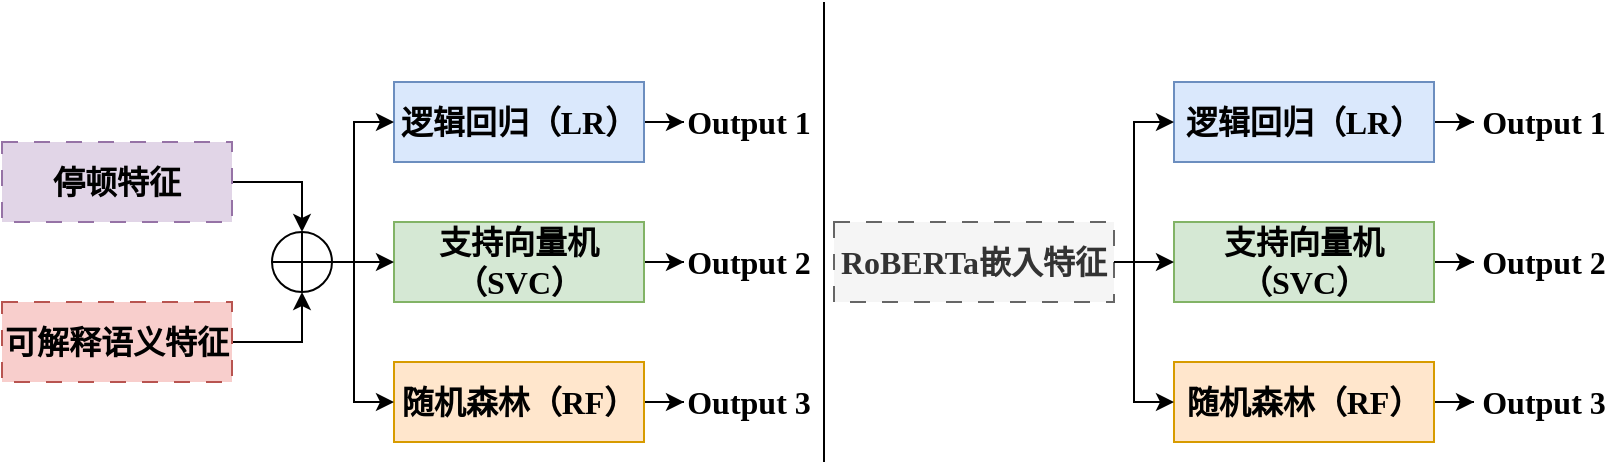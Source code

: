<mxfile version="26.2.3">
  <diagram name="第 1 页" id="Nj6jL3iF-cbzKe7Uma_I">
    <mxGraphModel dx="2020" dy="1112" grid="1" gridSize="10" guides="1" tooltips="1" connect="1" arrows="1" fold="1" page="1" pageScale="1" pageWidth="827" pageHeight="1169" math="0" shadow="0">
      <root>
        <mxCell id="0" />
        <mxCell id="1" parent="0" />
        <mxCell id="UXmdSZFjac0OBOjeiZmb-26" value="" style="edgeStyle=orthogonalEdgeStyle;rounded=0;orthogonalLoop=1;jettySize=auto;html=1;fontStyle=1;fontFamily=Times New Roman;fontSize=16;" parent="1" source="UXmdSZFjac0OBOjeiZmb-1" target="UXmdSZFjac0OBOjeiZmb-25" edge="1">
          <mxGeometry relative="1" as="geometry" />
        </mxCell>
        <mxCell id="UXmdSZFjac0OBOjeiZmb-1" value="逻辑回归（LR）" style="rounded=0;whiteSpace=wrap;html=1;fontFamily=Times New Roman;fillColor=#dae8fc;strokeColor=#6c8ebf;fontStyle=1;fontSize=16;" parent="1" vertex="1">
          <mxGeometry x="210" y="210" width="125" height="40" as="geometry" />
        </mxCell>
        <mxCell id="UXmdSZFjac0OBOjeiZmb-28" value="" style="edgeStyle=orthogonalEdgeStyle;rounded=0;orthogonalLoop=1;jettySize=auto;html=1;fontStyle=1;fontFamily=Times New Roman;fontSize=16;" parent="1" source="UXmdSZFjac0OBOjeiZmb-2" target="UXmdSZFjac0OBOjeiZmb-27" edge="1">
          <mxGeometry relative="1" as="geometry" />
        </mxCell>
        <mxCell id="UXmdSZFjac0OBOjeiZmb-2" value="支持向量机（SVC）" style="rounded=0;whiteSpace=wrap;html=1;fontFamily=Times New Roman;fillColor=#d5e8d4;strokeColor=#82b366;fontStyle=1;fontSize=16;" parent="1" vertex="1">
          <mxGeometry x="210" y="280" width="125" height="40" as="geometry" />
        </mxCell>
        <mxCell id="UXmdSZFjac0OBOjeiZmb-30" value="" style="edgeStyle=orthogonalEdgeStyle;rounded=0;orthogonalLoop=1;jettySize=auto;html=1;fontStyle=1;fontFamily=Times New Roman;fontSize=16;" parent="1" source="UXmdSZFjac0OBOjeiZmb-3" target="UXmdSZFjac0OBOjeiZmb-29" edge="1">
          <mxGeometry relative="1" as="geometry" />
        </mxCell>
        <mxCell id="UXmdSZFjac0OBOjeiZmb-3" value="随机森林（RF）" style="rounded=0;whiteSpace=wrap;html=1;fontFamily=Times New Roman;fillColor=#ffe6cc;strokeColor=#d79b00;fontStyle=1;fontSize=16;" parent="1" vertex="1">
          <mxGeometry x="210" y="350" width="125" height="40" as="geometry" />
        </mxCell>
        <mxCell id="UXmdSZFjac0OBOjeiZmb-8" style="edgeStyle=orthogonalEdgeStyle;rounded=0;orthogonalLoop=1;jettySize=auto;html=1;exitX=1;exitY=0.5;exitDx=0;exitDy=0;entryX=0.5;entryY=0;entryDx=0;entryDy=0;fontStyle=1;fontFamily=Times New Roman;fontSize=16;" parent="1" source="UXmdSZFjac0OBOjeiZmb-4" target="UXmdSZFjac0OBOjeiZmb-7" edge="1">
          <mxGeometry relative="1" as="geometry" />
        </mxCell>
        <mxCell id="UXmdSZFjac0OBOjeiZmb-4" value="停顿特征" style="rounded=0;whiteSpace=wrap;html=1;dashed=1;dashPattern=8 8;fillColor=#e1d5e7;strokeColor=#9673a6;fontStyle=1;fontFamily=Times New Roman;fontSize=16;" parent="1" vertex="1">
          <mxGeometry x="14" y="240" width="115" height="40" as="geometry" />
        </mxCell>
        <mxCell id="UXmdSZFjac0OBOjeiZmb-9" style="edgeStyle=orthogonalEdgeStyle;rounded=0;orthogonalLoop=1;jettySize=auto;html=1;exitX=1;exitY=0.5;exitDx=0;exitDy=0;entryX=0.5;entryY=1;entryDx=0;entryDy=0;fontStyle=1;fontFamily=Times New Roman;fontSize=16;" parent="1" source="UXmdSZFjac0OBOjeiZmb-5" target="UXmdSZFjac0OBOjeiZmb-7" edge="1">
          <mxGeometry relative="1" as="geometry" />
        </mxCell>
        <mxCell id="UXmdSZFjac0OBOjeiZmb-5" value="可解释语义特征" style="rounded=0;whiteSpace=wrap;html=1;dashed=1;dashPattern=8 8;fillColor=#f8cecc;strokeColor=#b85450;fontStyle=1;fontFamily=Times New Roman;fontSize=16;" parent="1" vertex="1">
          <mxGeometry x="14" y="320" width="115" height="40" as="geometry" />
        </mxCell>
        <mxCell id="UXmdSZFjac0OBOjeiZmb-10" style="edgeStyle=orthogonalEdgeStyle;rounded=0;orthogonalLoop=1;jettySize=auto;html=1;exitX=1;exitY=0.5;exitDx=0;exitDy=0;entryX=0;entryY=0.5;entryDx=0;entryDy=0;fontStyle=1;fontFamily=Times New Roman;fontSize=16;" parent="1" source="UXmdSZFjac0OBOjeiZmb-7" target="UXmdSZFjac0OBOjeiZmb-1" edge="1">
          <mxGeometry relative="1" as="geometry">
            <Array as="points">
              <mxPoint x="190" y="300" />
              <mxPoint x="190" y="230" />
            </Array>
          </mxGeometry>
        </mxCell>
        <mxCell id="UXmdSZFjac0OBOjeiZmb-11" style="edgeStyle=orthogonalEdgeStyle;rounded=0;orthogonalLoop=1;jettySize=auto;html=1;exitX=1;exitY=0.5;exitDx=0;exitDy=0;entryX=0;entryY=0.5;entryDx=0;entryDy=0;fontStyle=1;fontFamily=Times New Roman;fontSize=16;" parent="1" source="UXmdSZFjac0OBOjeiZmb-7" target="UXmdSZFjac0OBOjeiZmb-2" edge="1">
          <mxGeometry relative="1" as="geometry" />
        </mxCell>
        <mxCell id="UXmdSZFjac0OBOjeiZmb-12" style="edgeStyle=orthogonalEdgeStyle;rounded=0;orthogonalLoop=1;jettySize=auto;html=1;exitX=1;exitY=0.5;exitDx=0;exitDy=0;entryX=0;entryY=0.5;entryDx=0;entryDy=0;fontStyle=1;fontFamily=Times New Roman;fontSize=16;" parent="1" source="UXmdSZFjac0OBOjeiZmb-7" target="UXmdSZFjac0OBOjeiZmb-3" edge="1">
          <mxGeometry relative="1" as="geometry">
            <Array as="points">
              <mxPoint x="190" y="300" />
              <mxPoint x="190" y="370" />
            </Array>
          </mxGeometry>
        </mxCell>
        <mxCell id="UXmdSZFjac0OBOjeiZmb-7" value="" style="shape=orEllipse;perimeter=ellipsePerimeter;whiteSpace=wrap;html=1;backgroundOutline=1;fontStyle=1;fontFamily=Times New Roman;fontSize=16;" parent="1" vertex="1">
          <mxGeometry x="149" y="285" width="30" height="30" as="geometry" />
        </mxCell>
        <mxCell id="UXmdSZFjac0OBOjeiZmb-34" value="" style="edgeStyle=orthogonalEdgeStyle;rounded=0;orthogonalLoop=1;jettySize=auto;html=1;fontStyle=1;fontFamily=Times New Roman;fontSize=16;" parent="1" source="UXmdSZFjac0OBOjeiZmb-13" target="UXmdSZFjac0OBOjeiZmb-31" edge="1">
          <mxGeometry relative="1" as="geometry" />
        </mxCell>
        <mxCell id="UXmdSZFjac0OBOjeiZmb-13" value="逻辑回归（LR）" style="rounded=0;whiteSpace=wrap;html=1;fontFamily=Times New Roman;fillColor=#dae8fc;strokeColor=#6c8ebf;fontStyle=1;fontSize=16;" parent="1" vertex="1">
          <mxGeometry x="600" y="210" width="130" height="40" as="geometry" />
        </mxCell>
        <mxCell id="UXmdSZFjac0OBOjeiZmb-35" value="" style="edgeStyle=orthogonalEdgeStyle;rounded=0;orthogonalLoop=1;jettySize=auto;html=1;fontStyle=1;fontFamily=Times New Roman;fontSize=16;" parent="1" source="UXmdSZFjac0OBOjeiZmb-14" target="UXmdSZFjac0OBOjeiZmb-32" edge="1">
          <mxGeometry relative="1" as="geometry" />
        </mxCell>
        <mxCell id="UXmdSZFjac0OBOjeiZmb-14" value="支持向量机（SVC）" style="rounded=0;whiteSpace=wrap;html=1;fontFamily=Times New Roman;fillColor=#d5e8d4;strokeColor=#82b366;fontStyle=1;fontSize=16;" parent="1" vertex="1">
          <mxGeometry x="600" y="280" width="130" height="40" as="geometry" />
        </mxCell>
        <mxCell id="UXmdSZFjac0OBOjeiZmb-36" value="" style="edgeStyle=orthogonalEdgeStyle;rounded=0;orthogonalLoop=1;jettySize=auto;html=1;fontStyle=1;fontFamily=Times New Roman;fontSize=16;" parent="1" source="UXmdSZFjac0OBOjeiZmb-15" target="UXmdSZFjac0OBOjeiZmb-33" edge="1">
          <mxGeometry relative="1" as="geometry" />
        </mxCell>
        <mxCell id="UXmdSZFjac0OBOjeiZmb-15" value="随机森林（RF）" style="rounded=0;whiteSpace=wrap;html=1;fontFamily=Times New Roman;fillColor=#ffe6cc;strokeColor=#d79b00;fontStyle=1;fontSize=16;" parent="1" vertex="1">
          <mxGeometry x="600" y="350" width="130" height="40" as="geometry" />
        </mxCell>
        <mxCell id="UXmdSZFjac0OBOjeiZmb-17" value="RoBERTa嵌入特征" style="rounded=0;whiteSpace=wrap;html=1;dashed=1;dashPattern=8 8;fillColor=#f5f5f5;strokeColor=#666666;fontColor=#333333;fontStyle=1;fontFamily=Times New Roman;fontSize=16;" parent="1" vertex="1">
          <mxGeometry x="430" y="280" width="140" height="40" as="geometry" />
        </mxCell>
        <mxCell id="UXmdSZFjac0OBOjeiZmb-20" style="edgeStyle=orthogonalEdgeStyle;rounded=0;orthogonalLoop=1;jettySize=auto;html=1;exitX=1;exitY=0.5;exitDx=0;exitDy=0;entryX=0;entryY=0.5;entryDx=0;entryDy=0;fontStyle=1;fontFamily=Times New Roman;fontSize=16;" parent="1" target="UXmdSZFjac0OBOjeiZmb-13" edge="1">
          <mxGeometry relative="1" as="geometry">
            <Array as="points">
              <mxPoint x="580" y="300" />
              <mxPoint x="580" y="230" />
            </Array>
            <mxPoint x="570.0" y="300" as="sourcePoint" />
          </mxGeometry>
        </mxCell>
        <mxCell id="UXmdSZFjac0OBOjeiZmb-21" style="edgeStyle=orthogonalEdgeStyle;rounded=0;orthogonalLoop=1;jettySize=auto;html=1;exitX=1;exitY=0.5;exitDx=0;exitDy=0;entryX=0;entryY=0.5;entryDx=0;entryDy=0;fontStyle=1;fontFamily=Times New Roman;fontSize=16;" parent="1" target="UXmdSZFjac0OBOjeiZmb-14" edge="1">
          <mxGeometry relative="1" as="geometry">
            <mxPoint x="570.0" y="300" as="sourcePoint" />
          </mxGeometry>
        </mxCell>
        <mxCell id="UXmdSZFjac0OBOjeiZmb-22" style="edgeStyle=orthogonalEdgeStyle;rounded=0;orthogonalLoop=1;jettySize=auto;html=1;exitX=1;exitY=0.5;exitDx=0;exitDy=0;entryX=0;entryY=0.5;entryDx=0;entryDy=0;fontStyle=1;fontFamily=Times New Roman;fontSize=16;" parent="1" source="UXmdSZFjac0OBOjeiZmb-17" target="UXmdSZFjac0OBOjeiZmb-15" edge="1">
          <mxGeometry relative="1" as="geometry">
            <Array as="points">
              <mxPoint x="580" y="300" />
              <mxPoint x="580" y="370" />
            </Array>
            <mxPoint x="570.0" y="300" as="sourcePoint" />
          </mxGeometry>
        </mxCell>
        <mxCell id="UXmdSZFjac0OBOjeiZmb-25" value="Output 1" style="text;html=1;align=center;verticalAlign=middle;whiteSpace=wrap;rounded=0;fontStyle=1;fontFamily=Times New Roman;fontSize=16;" parent="1" vertex="1">
          <mxGeometry x="355" y="215" width="65" height="30" as="geometry" />
        </mxCell>
        <mxCell id="UXmdSZFjac0OBOjeiZmb-27" value="Output 2" style="text;html=1;align=center;verticalAlign=middle;whiteSpace=wrap;rounded=0;fontStyle=1;fontFamily=Times New Roman;fontSize=16;" parent="1" vertex="1">
          <mxGeometry x="355" y="285" width="65" height="30" as="geometry" />
        </mxCell>
        <mxCell id="UXmdSZFjac0OBOjeiZmb-29" value="Output 3" style="text;html=1;align=center;verticalAlign=middle;whiteSpace=wrap;rounded=0;fontStyle=1;fontFamily=Times New Roman;fontSize=16;" parent="1" vertex="1">
          <mxGeometry x="355" y="355" width="65" height="30" as="geometry" />
        </mxCell>
        <mxCell id="UXmdSZFjac0OBOjeiZmb-31" value="Output 1" style="text;html=1;align=center;verticalAlign=middle;whiteSpace=wrap;rounded=0;fontStyle=1;fontFamily=Times New Roman;fontSize=16;" parent="1" vertex="1">
          <mxGeometry x="750" y="215" width="70" height="30" as="geometry" />
        </mxCell>
        <mxCell id="UXmdSZFjac0OBOjeiZmb-32" value="Output 2" style="text;html=1;align=center;verticalAlign=middle;whiteSpace=wrap;rounded=0;fontStyle=1;fontFamily=Times New Roman;fontSize=16;" parent="1" vertex="1">
          <mxGeometry x="750" y="285" width="70" height="30" as="geometry" />
        </mxCell>
        <mxCell id="UXmdSZFjac0OBOjeiZmb-33" value="Output 3" style="text;html=1;align=center;verticalAlign=middle;whiteSpace=wrap;rounded=0;fontStyle=1;fontFamily=Times New Roman;fontSize=16;" parent="1" vertex="1">
          <mxGeometry x="750" y="355" width="70" height="30" as="geometry" />
        </mxCell>
        <mxCell id="UXmdSZFjac0OBOjeiZmb-37" value="" style="endArrow=none;html=1;rounded=0;fontStyle=1;fontFamily=Times New Roman;fontSize=16;" parent="1" edge="1">
          <mxGeometry width="50" height="50" relative="1" as="geometry">
            <mxPoint x="425" y="400" as="sourcePoint" />
            <mxPoint x="425" y="170" as="targetPoint" />
          </mxGeometry>
        </mxCell>
      </root>
    </mxGraphModel>
  </diagram>
</mxfile>
